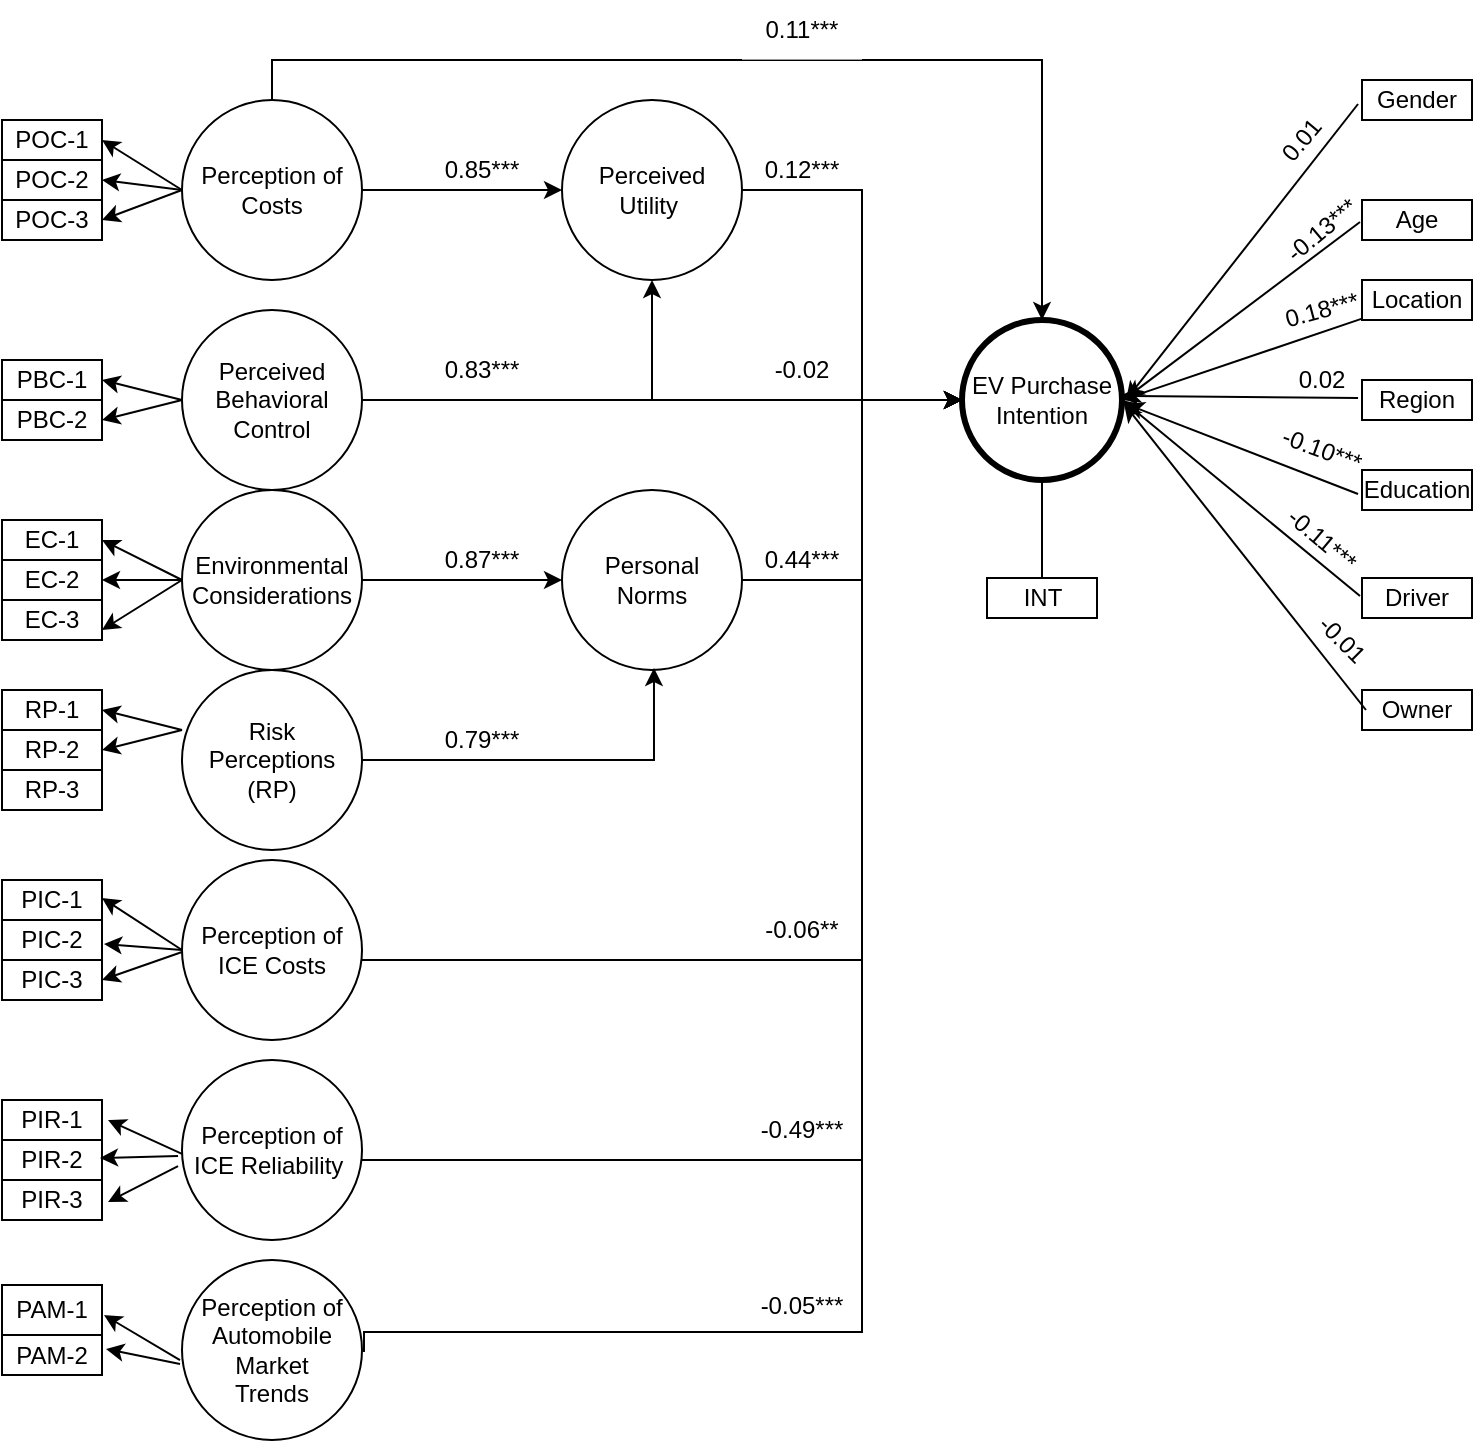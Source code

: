 <mxfile version="21.2.1" type="github" pages="2">
  <diagram name="Page-1" id="kJrWrPGSgi8lEbWL6mTn">
    <mxGraphModel dx="1434" dy="804" grid="1" gridSize="10" guides="1" tooltips="1" connect="0" arrows="1" fold="1" page="1" pageScale="1" pageWidth="1169" pageHeight="827" math="0" shadow="0">
      <root>
        <mxCell id="0" />
        <mxCell id="1" parent="0" />
        <mxCell id="UyxpPyiTh_7J5SObI_an-33" style="edgeStyle=orthogonalEdgeStyle;rounded=0;orthogonalLoop=1;jettySize=auto;html=1;entryX=0;entryY=0.5;entryDx=0;entryDy=0;" parent="1" source="IYlS7my690wejQT6I9Gt-1" target="IYlS7my690wejQT6I9Gt-67" edge="1">
          <mxGeometry relative="1" as="geometry">
            <Array as="points">
              <mxPoint x="570" y="195" />
              <mxPoint x="570" y="300" />
            </Array>
          </mxGeometry>
        </mxCell>
        <mxCell id="IYlS7my690wejQT6I9Gt-1" value="Perceived Utility&amp;nbsp;" style="ellipse;whiteSpace=wrap;html=1;aspect=fixed;" parent="1" vertex="1">
          <mxGeometry x="420" y="150" width="90" height="90" as="geometry" />
        </mxCell>
        <mxCell id="IYlS7my690wejQT6I9Gt-89" style="edgeStyle=orthogonalEdgeStyle;rounded=0;orthogonalLoop=1;jettySize=auto;html=1;entryX=0;entryY=0.5;entryDx=0;entryDy=0;" parent="1" source="IYlS7my690wejQT6I9Gt-4" target="IYlS7my690wejQT6I9Gt-67" edge="1">
          <mxGeometry relative="1" as="geometry">
            <mxPoint x="570" y="290" as="targetPoint" />
            <Array as="points">
              <mxPoint x="570" y="390" />
              <mxPoint x="570" y="300" />
            </Array>
          </mxGeometry>
        </mxCell>
        <mxCell id="IYlS7my690wejQT6I9Gt-4" value="Personal &lt;br&gt;Norms" style="ellipse;whiteSpace=wrap;html=1;aspect=fixed;" parent="1" vertex="1">
          <mxGeometry x="420" y="345" width="90" height="90" as="geometry" />
        </mxCell>
        <mxCell id="UyxpPyiTh_7J5SObI_an-12" value="" style="edgeStyle=orthogonalEdgeStyle;rounded=0;orthogonalLoop=1;jettySize=auto;html=1;" parent="1" source="IYlS7my690wejQT6I9Gt-6" target="IYlS7my690wejQT6I9Gt-1" edge="1">
          <mxGeometry relative="1" as="geometry" />
        </mxCell>
        <mxCell id="fFxdtxSOvmqtfOTRgSrr-30" style="edgeStyle=orthogonalEdgeStyle;rounded=0;orthogonalLoop=1;jettySize=auto;html=1;exitX=0.5;exitY=0;exitDx=0;exitDy=0;" parent="1" source="IYlS7my690wejQT6I9Gt-6" target="IYlS7my690wejQT6I9Gt-67" edge="1">
          <mxGeometry relative="1" as="geometry" />
        </mxCell>
        <mxCell id="IYlS7my690wejQT6I9Gt-6" value="Perception of Costs" style="ellipse;whiteSpace=wrap;html=1;aspect=fixed;" parent="1" vertex="1">
          <mxGeometry x="230" y="150" width="90" height="90" as="geometry" />
        </mxCell>
        <mxCell id="IYlS7my690wejQT6I9Gt-29" value="PBC-1" style="rounded=0;whiteSpace=wrap;html=1;" parent="1" vertex="1">
          <mxGeometry x="140" y="280" width="50" height="20" as="geometry" />
        </mxCell>
        <mxCell id="IYlS7my690wejQT6I9Gt-33" value="PBC-2" style="rounded=0;whiteSpace=wrap;html=1;" parent="1" vertex="1">
          <mxGeometry x="140" y="300" width="50" height="20" as="geometry" />
        </mxCell>
        <mxCell id="IYlS7my690wejQT6I9Gt-67" value="EV Purchase Intention" style="ellipse;whiteSpace=wrap;html=1;aspect=fixed;strokeWidth=3;" parent="1" vertex="1">
          <mxGeometry x="620" y="260" width="80" height="80" as="geometry" />
        </mxCell>
        <mxCell id="UyxpPyiTh_7J5SObI_an-15" style="edgeStyle=orthogonalEdgeStyle;rounded=0;orthogonalLoop=1;jettySize=auto;html=1;" parent="1" source="IYlS7my690wejQT6I9Gt-5" target="IYlS7my690wejQT6I9Gt-1" edge="1">
          <mxGeometry relative="1" as="geometry" />
        </mxCell>
        <mxCell id="fFxdtxSOvmqtfOTRgSrr-28" style="edgeStyle=orthogonalEdgeStyle;rounded=0;orthogonalLoop=1;jettySize=auto;html=1;" parent="1" source="IYlS7my690wejQT6I9Gt-5" target="IYlS7my690wejQT6I9Gt-67" edge="1">
          <mxGeometry relative="1" as="geometry">
            <mxPoint x="330" y="270" as="sourcePoint" />
          </mxGeometry>
        </mxCell>
        <mxCell id="IYlS7my690wejQT6I9Gt-5" value="Perceived Behavioral Control" style="ellipse;whiteSpace=wrap;html=1;aspect=fixed;" parent="1" vertex="1">
          <mxGeometry x="230" y="255" width="90" height="90" as="geometry" />
        </mxCell>
        <mxCell id="UyxpPyiTh_7J5SObI_an-20" value="POC-1" style="rounded=0;whiteSpace=wrap;html=1;" parent="1" vertex="1">
          <mxGeometry x="140" y="160" width="50" height="20" as="geometry" />
        </mxCell>
        <mxCell id="UyxpPyiTh_7J5SObI_an-21" value="POC-2" style="rounded=0;whiteSpace=wrap;html=1;" parent="1" vertex="1">
          <mxGeometry x="140" y="180" width="50" height="20" as="geometry" />
        </mxCell>
        <mxCell id="UyxpPyiTh_7J5SObI_an-22" value="POC-3" style="rounded=0;whiteSpace=wrap;html=1;" parent="1" vertex="1">
          <mxGeometry x="140" y="200" width="50" height="20" as="geometry" />
        </mxCell>
        <mxCell id="UyxpPyiTh_7J5SObI_an-23" value="" style="endArrow=classic;html=1;rounded=0;exitX=0;exitY=0.5;exitDx=0;exitDy=0;entryX=1;entryY=0.5;entryDx=0;entryDy=0;" parent="1" source="IYlS7my690wejQT6I9Gt-6" target="UyxpPyiTh_7J5SObI_an-20" edge="1">
          <mxGeometry width="50" height="50" relative="1" as="geometry">
            <mxPoint x="580" y="285" as="sourcePoint" />
            <mxPoint x="630" y="235" as="targetPoint" />
          </mxGeometry>
        </mxCell>
        <mxCell id="UyxpPyiTh_7J5SObI_an-25" value="" style="endArrow=classic;html=1;rounded=0;entryX=1;entryY=0.5;entryDx=0;entryDy=0;exitX=0;exitY=0.5;exitDx=0;exitDy=0;" parent="1" source="IYlS7my690wejQT6I9Gt-6" target="UyxpPyiTh_7J5SObI_an-22" edge="1">
          <mxGeometry width="50" height="50" relative="1" as="geometry">
            <mxPoint x="210" y="155" as="sourcePoint" />
            <mxPoint x="170" y="125" as="targetPoint" />
          </mxGeometry>
        </mxCell>
        <mxCell id="UyxpPyiTh_7J5SObI_an-30" value="" style="endArrow=classic;html=1;rounded=0;exitX=0;exitY=0.5;exitDx=0;exitDy=0;entryX=1;entryY=0.5;entryDx=0;entryDy=0;" parent="1" source="IYlS7my690wejQT6I9Gt-5" target="IYlS7my690wejQT6I9Gt-33" edge="1">
          <mxGeometry width="50" height="50" relative="1" as="geometry">
            <mxPoint x="200" y="240" as="sourcePoint" />
            <mxPoint x="190" y="250" as="targetPoint" />
          </mxGeometry>
        </mxCell>
        <mxCell id="UyxpPyiTh_7J5SObI_an-62" value="" style="endArrow=classic;html=1;rounded=0;exitX=0;exitY=0.5;exitDx=0;exitDy=0;entryX=1;entryY=0.5;entryDx=0;entryDy=0;" parent="1" source="IYlS7my690wejQT6I9Gt-6" target="UyxpPyiTh_7J5SObI_an-21" edge="1">
          <mxGeometry width="50" height="50" relative="1" as="geometry">
            <mxPoint x="240" y="150" as="sourcePoint" />
            <mxPoint x="200" y="140" as="targetPoint" />
          </mxGeometry>
        </mxCell>
        <mxCell id="UyxpPyiTh_7J5SObI_an-66" value="" style="endArrow=classic;html=1;rounded=0;exitX=0.5;exitY=1;exitDx=0;exitDy=0;entryX=0.5;entryY=1;entryDx=0;entryDy=0;" parent="1" source="IYlS7my690wejQT6I9Gt-67" target="UyxpPyiTh_7J5SObI_an-69" edge="1">
          <mxGeometry width="50" height="50" relative="1" as="geometry">
            <mxPoint x="800" y="80" as="sourcePoint" />
            <mxPoint x="658" y="220" as="targetPoint" />
          </mxGeometry>
        </mxCell>
        <mxCell id="UyxpPyiTh_7J5SObI_an-69" value="INT" style="rounded=0;whiteSpace=wrap;html=1;" parent="1" vertex="1">
          <mxGeometry x="632.5" y="389" width="55" height="20" as="geometry" />
        </mxCell>
        <mxCell id="UyxpPyiTh_7J5SObI_an-71" value="" style="endArrow=classic;html=1;rounded=0;exitX=0;exitY=0.5;exitDx=0;exitDy=0;entryX=1;entryY=0.5;entryDx=0;entryDy=0;" parent="1" source="IYlS7my690wejQT6I9Gt-5" target="IYlS7my690wejQT6I9Gt-29" edge="1">
          <mxGeometry width="50" height="50" relative="1" as="geometry">
            <mxPoint x="240" y="260" as="sourcePoint" />
            <mxPoint x="190" y="230" as="targetPoint" />
          </mxGeometry>
        </mxCell>
        <mxCell id="fFxdtxSOvmqtfOTRgSrr-8" style="edgeStyle=orthogonalEdgeStyle;rounded=0;orthogonalLoop=1;jettySize=auto;html=1;entryX=0;entryY=0.5;entryDx=0;entryDy=0;" parent="1" source="fFxdtxSOvmqtfOTRgSrr-3" target="IYlS7my690wejQT6I9Gt-4" edge="1">
          <mxGeometry relative="1" as="geometry" />
        </mxCell>
        <mxCell id="fFxdtxSOvmqtfOTRgSrr-3" value="Environmental Considerations" style="ellipse;whiteSpace=wrap;html=1;aspect=fixed;" parent="1" vertex="1">
          <mxGeometry x="230" y="345" width="90" height="90" as="geometry" />
        </mxCell>
        <mxCell id="3aYb_1MQCvMzoAkba6OH-4" style="edgeStyle=orthogonalEdgeStyle;rounded=0;orthogonalLoop=1;jettySize=auto;html=1;entryX=0.511;entryY=0.989;entryDx=0;entryDy=0;entryPerimeter=0;" edge="1" parent="1" source="fFxdtxSOvmqtfOTRgSrr-5" target="IYlS7my690wejQT6I9Gt-4">
          <mxGeometry relative="1" as="geometry" />
        </mxCell>
        <mxCell id="fFxdtxSOvmqtfOTRgSrr-5" value="Risk Perceptions (RP)" style="ellipse;whiteSpace=wrap;html=1;aspect=fixed;" parent="1" vertex="1">
          <mxGeometry x="230" y="435" width="90" height="90" as="geometry" />
        </mxCell>
        <mxCell id="fFxdtxSOvmqtfOTRgSrr-9" value="EC-1" style="rounded=0;whiteSpace=wrap;html=1;" parent="1" vertex="1">
          <mxGeometry x="140" y="360" width="50" height="20" as="geometry" />
        </mxCell>
        <mxCell id="fFxdtxSOvmqtfOTRgSrr-10" value="EC-2" style="rounded=0;whiteSpace=wrap;html=1;" parent="1" vertex="1">
          <mxGeometry x="140" y="380" width="50" height="20" as="geometry" />
        </mxCell>
        <mxCell id="fFxdtxSOvmqtfOTRgSrr-11" value="" style="endArrow=classic;html=1;rounded=0;entryX=1;entryY=0.5;entryDx=0;entryDy=0;" parent="1" target="fFxdtxSOvmqtfOTRgSrr-10" edge="1">
          <mxGeometry width="50" height="50" relative="1" as="geometry">
            <mxPoint x="230" y="390" as="sourcePoint" />
            <mxPoint x="190" y="350" as="targetPoint" />
          </mxGeometry>
        </mxCell>
        <mxCell id="fFxdtxSOvmqtfOTRgSrr-12" value="" style="endArrow=classic;html=1;rounded=0;entryX=1;entryY=0.5;entryDx=0;entryDy=0;" parent="1" target="fFxdtxSOvmqtfOTRgSrr-9" edge="1">
          <mxGeometry width="50" height="50" relative="1" as="geometry">
            <mxPoint x="230" y="390" as="sourcePoint" />
            <mxPoint x="190" y="330" as="targetPoint" />
          </mxGeometry>
        </mxCell>
        <mxCell id="fFxdtxSOvmqtfOTRgSrr-17" value="RP-1" style="rounded=0;whiteSpace=wrap;html=1;" parent="1" vertex="1">
          <mxGeometry x="140" y="445" width="50" height="20" as="geometry" />
        </mxCell>
        <mxCell id="fFxdtxSOvmqtfOTRgSrr-18" value="RP-2" style="rounded=0;whiteSpace=wrap;html=1;" parent="1" vertex="1">
          <mxGeometry x="140" y="465" width="50" height="20" as="geometry" />
        </mxCell>
        <mxCell id="fFxdtxSOvmqtfOTRgSrr-19" value="" style="endArrow=classic;html=1;rounded=0;exitX=0;exitY=0.5;exitDx=0;exitDy=0;entryX=1;entryY=0.5;entryDx=0;entryDy=0;" parent="1" target="fFxdtxSOvmqtfOTRgSrr-18" edge="1">
          <mxGeometry width="50" height="50" relative="1" as="geometry">
            <mxPoint x="230" y="465" as="sourcePoint" />
            <mxPoint x="190" y="465" as="targetPoint" />
          </mxGeometry>
        </mxCell>
        <mxCell id="fFxdtxSOvmqtfOTRgSrr-20" value="" style="endArrow=classic;html=1;rounded=0;exitX=0;exitY=0.5;exitDx=0;exitDy=0;entryX=1;entryY=0.5;entryDx=0;entryDy=0;" parent="1" target="fFxdtxSOvmqtfOTRgSrr-17" edge="1">
          <mxGeometry width="50" height="50" relative="1" as="geometry">
            <mxPoint x="230" y="465" as="sourcePoint" />
            <mxPoint x="190" y="445" as="targetPoint" />
          </mxGeometry>
        </mxCell>
        <mxCell id="fFxdtxSOvmqtfOTRgSrr-22" value="EC-3" style="rounded=0;whiteSpace=wrap;html=1;" parent="1" vertex="1">
          <mxGeometry x="140" y="400" width="50" height="20" as="geometry" />
        </mxCell>
        <mxCell id="fFxdtxSOvmqtfOTRgSrr-23" value="" style="endArrow=classic;html=1;rounded=0;exitX=0;exitY=0.5;exitDx=0;exitDy=0;entryX=1;entryY=0.75;entryDx=0;entryDy=0;" parent="1" source="fFxdtxSOvmqtfOTRgSrr-3" target="fFxdtxSOvmqtfOTRgSrr-22" edge="1">
          <mxGeometry width="50" height="50" relative="1" as="geometry">
            <mxPoint x="240" y="360" as="sourcePoint" />
            <mxPoint x="200" y="370" as="targetPoint" />
          </mxGeometry>
        </mxCell>
        <mxCell id="fFxdtxSOvmqtfOTRgSrr-41" style="edgeStyle=orthogonalEdgeStyle;rounded=0;orthogonalLoop=1;jettySize=auto;html=1;entryX=0;entryY=0.5;entryDx=0;entryDy=0;exitX=0.511;exitY=-0.011;exitDx=0;exitDy=0;exitPerimeter=0;" parent="1" source="fFxdtxSOvmqtfOTRgSrr-32" target="IYlS7my690wejQT6I9Gt-67" edge="1">
          <mxGeometry relative="1" as="geometry">
            <Array as="points">
              <mxPoint x="321" y="766" />
              <mxPoint x="570" y="766" />
              <mxPoint x="570" y="300" />
            </Array>
          </mxGeometry>
        </mxCell>
        <mxCell id="fFxdtxSOvmqtfOTRgSrr-32" value="Perception of Automobile Market &lt;br&gt;Trends" style="ellipse;whiteSpace=wrap;html=1;aspect=fixed;direction=south;" parent="1" vertex="1">
          <mxGeometry x="230" y="730" width="90" height="90" as="geometry" />
        </mxCell>
        <mxCell id="fFxdtxSOvmqtfOTRgSrr-37" style="edgeStyle=orthogonalEdgeStyle;rounded=0;orthogonalLoop=1;jettySize=auto;html=1;entryX=0;entryY=0.5;entryDx=0;entryDy=0;" parent="1" source="fFxdtxSOvmqtfOTRgSrr-33" target="IYlS7my690wejQT6I9Gt-67" edge="1">
          <mxGeometry relative="1" as="geometry">
            <mxPoint x="540" y="420" as="targetPoint" />
            <Array as="points">
              <mxPoint x="570" y="680" />
              <mxPoint x="570" y="300" />
            </Array>
          </mxGeometry>
        </mxCell>
        <mxCell id="fFxdtxSOvmqtfOTRgSrr-33" value="Perception of ICE Reliability&amp;nbsp;" style="ellipse;whiteSpace=wrap;html=1;aspect=fixed;" parent="1" vertex="1">
          <mxGeometry x="230" y="630" width="90" height="90" as="geometry" />
        </mxCell>
        <mxCell id="fFxdtxSOvmqtfOTRgSrr-34" value="Perception of ICE Costs" style="ellipse;whiteSpace=wrap;html=1;aspect=fixed;" parent="1" vertex="1">
          <mxGeometry x="230" y="530" width="90" height="90" as="geometry" />
        </mxCell>
        <mxCell id="fFxdtxSOvmqtfOTRgSrr-46" value="PIC-2" style="rounded=0;whiteSpace=wrap;html=1;" parent="1" vertex="1">
          <mxGeometry x="140" y="560" width="50" height="20" as="geometry" />
        </mxCell>
        <mxCell id="fFxdtxSOvmqtfOTRgSrr-47" value="PIC-1" style="rounded=0;whiteSpace=wrap;html=1;" parent="1" vertex="1">
          <mxGeometry x="140" y="540" width="50" height="20" as="geometry" />
        </mxCell>
        <mxCell id="fFxdtxSOvmqtfOTRgSrr-50" value="" style="endArrow=classic;html=1;rounded=0;exitX=0;exitY=0.5;exitDx=0;exitDy=0;entryX=1.02;entryY=0.6;entryDx=0;entryDy=0;entryPerimeter=0;" parent="1" source="fFxdtxSOvmqtfOTRgSrr-34" edge="1" target="fFxdtxSOvmqtfOTRgSrr-46">
          <mxGeometry width="50" height="50" relative="1" as="geometry">
            <mxPoint x="250" y="485" as="sourcePoint" />
            <mxPoint x="290" y="550" as="targetPoint" />
            <Array as="points" />
          </mxGeometry>
        </mxCell>
        <mxCell id="fFxdtxSOvmqtfOTRgSrr-51" value="" style="endArrow=classic;html=1;rounded=0;exitX=0;exitY=0.5;exitDx=0;exitDy=0;entryX=1;entryY=0.45;entryDx=0;entryDy=0;entryPerimeter=0;" parent="1" source="fFxdtxSOvmqtfOTRgSrr-34" edge="1" target="fFxdtxSOvmqtfOTRgSrr-47">
          <mxGeometry width="50" height="50" relative="1" as="geometry">
            <mxPoint x="250" y="485" as="sourcePoint" />
            <mxPoint x="290" y="530" as="targetPoint" />
          </mxGeometry>
        </mxCell>
        <mxCell id="fFxdtxSOvmqtfOTRgSrr-61" value="PIC-3" style="rounded=0;whiteSpace=wrap;html=1;" parent="1" vertex="1">
          <mxGeometry x="140" y="580" width="50" height="20" as="geometry" />
        </mxCell>
        <mxCell id="fFxdtxSOvmqtfOTRgSrr-63" value="" style="endArrow=classic;html=1;rounded=0;entryX=1;entryY=0.5;entryDx=0;entryDy=0;exitX=0;exitY=0.511;exitDx=0;exitDy=0;exitPerimeter=0;" parent="1" target="fFxdtxSOvmqtfOTRgSrr-61" edge="1" source="fFxdtxSOvmqtfOTRgSrr-34">
          <mxGeometry width="50" height="50" relative="1" as="geometry">
            <mxPoint x="230" y="550" as="sourcePoint" />
            <mxPoint x="385" y="650" as="targetPoint" />
          </mxGeometry>
        </mxCell>
        <mxCell id="fFxdtxSOvmqtfOTRgSrr-64" value="PIR-2" style="rounded=0;whiteSpace=wrap;html=1;" parent="1" vertex="1">
          <mxGeometry x="140" y="670" width="50" height="20" as="geometry" />
        </mxCell>
        <mxCell id="fFxdtxSOvmqtfOTRgSrr-65" value="PIR-1" style="rounded=0;whiteSpace=wrap;html=1;" parent="1" vertex="1">
          <mxGeometry x="140" y="650" width="50" height="20" as="geometry" />
        </mxCell>
        <mxCell id="fFxdtxSOvmqtfOTRgSrr-66" value="PIR-3" style="rounded=0;whiteSpace=wrap;html=1;" parent="1" vertex="1">
          <mxGeometry x="140" y="690" width="50" height="20" as="geometry" />
        </mxCell>
        <mxCell id="fFxdtxSOvmqtfOTRgSrr-67" value="" style="endArrow=classic;html=1;rounded=0;entryX=1.06;entryY=0.55;entryDx=0;entryDy=0;entryPerimeter=0;exitX=-0.022;exitY=0.589;exitDx=0;exitDy=0;exitPerimeter=0;" parent="1" source="fFxdtxSOvmqtfOTRgSrr-33" target="fFxdtxSOvmqtfOTRgSrr-66" edge="1">
          <mxGeometry width="50" height="50" relative="1" as="geometry">
            <mxPoint x="230" y="660" as="sourcePoint" />
            <mxPoint x="535" y="650" as="targetPoint" />
          </mxGeometry>
        </mxCell>
        <mxCell id="fFxdtxSOvmqtfOTRgSrr-68" value="" style="endArrow=classic;html=1;rounded=0;exitX=-0.022;exitY=0.533;exitDx=0;exitDy=0;exitPerimeter=0;entryX=0.98;entryY=0.45;entryDx=0;entryDy=0;entryPerimeter=0;" parent="1" source="fFxdtxSOvmqtfOTRgSrr-33" target="fFxdtxSOvmqtfOTRgSrr-64" edge="1">
          <mxGeometry width="50" height="50" relative="1" as="geometry">
            <mxPoint x="520" y="600" as="sourcePoint" />
            <mxPoint x="190" y="640" as="targetPoint" />
          </mxGeometry>
        </mxCell>
        <mxCell id="fFxdtxSOvmqtfOTRgSrr-69" value="" style="endArrow=classic;html=1;rounded=0;exitX=0;exitY=0.522;exitDx=0;exitDy=0;entryX=1.06;entryY=0.5;entryDx=0;entryDy=0;exitPerimeter=0;entryPerimeter=0;" parent="1" source="fFxdtxSOvmqtfOTRgSrr-33" target="fFxdtxSOvmqtfOTRgSrr-65" edge="1">
          <mxGeometry width="50" height="50" relative="1" as="geometry">
            <mxPoint x="420" y="610" as="sourcePoint" />
            <mxPoint x="480" y="655" as="targetPoint" />
          </mxGeometry>
        </mxCell>
        <mxCell id="fFxdtxSOvmqtfOTRgSrr-72" value="PAM-2" style="rounded=0;whiteSpace=wrap;html=1;" parent="1" vertex="1">
          <mxGeometry x="140" y="767.5" width="50" height="20" as="geometry" />
        </mxCell>
        <mxCell id="fFxdtxSOvmqtfOTRgSrr-77" value="" style="endArrow=classic;html=1;rounded=0;exitX=0.556;exitY=1.011;exitDx=0;exitDy=0;entryX=1.02;entryY=0.6;entryDx=0;entryDy=0;entryPerimeter=0;exitPerimeter=0;" parent="1" source="fFxdtxSOvmqtfOTRgSrr-32" target="fFxdtxSOvmqtfOTRgSrr-73" edge="1">
          <mxGeometry width="50" height="50" relative="1" as="geometry">
            <mxPoint x="695" y="585" as="sourcePoint" />
            <mxPoint x="720" y="518" as="targetPoint" />
          </mxGeometry>
        </mxCell>
        <mxCell id="fFxdtxSOvmqtfOTRgSrr-81" value="RP-3" style="rounded=0;whiteSpace=wrap;html=1;" parent="1" vertex="1">
          <mxGeometry x="140" y="485" width="50" height="20" as="geometry" />
        </mxCell>
        <mxCell id="4Z4QWcQPId7kMESxNDQH-1" value="0.12***" style="text;strokeColor=none;align=center;fillColor=none;html=1;verticalAlign=middle;whiteSpace=wrap;rounded=0;" parent="1" vertex="1">
          <mxGeometry x="510" y="170" width="60" height="30" as="geometry" />
        </mxCell>
        <mxCell id="4Z4QWcQPId7kMESxNDQH-2" value="0.11***" style="text;align=center;html=1;verticalAlign=middle;whiteSpace=wrap;rounded=0;shadow=0;fillColor=default;gradientColor=none;opacity=60;" parent="1" vertex="1">
          <mxGeometry x="510" y="100" width="60" height="30" as="geometry" />
        </mxCell>
        <mxCell id="4Z4QWcQPId7kMESxNDQH-6" value="0.85***" style="text;strokeColor=none;align=center;fillColor=none;html=1;verticalAlign=middle;whiteSpace=wrap;rounded=0;" parent="1" vertex="1">
          <mxGeometry x="350" y="170" width="60" height="30" as="geometry" />
        </mxCell>
        <mxCell id="4Z4QWcQPId7kMESxNDQH-7" value="-0.02" style="text;strokeColor=none;align=center;fillColor=none;html=1;verticalAlign=middle;whiteSpace=wrap;rounded=0;" parent="1" vertex="1">
          <mxGeometry x="510" y="270" width="60" height="30" as="geometry" />
        </mxCell>
        <mxCell id="4Z4QWcQPId7kMESxNDQH-8" value="0.83***" style="text;strokeColor=none;align=center;fillColor=none;html=1;verticalAlign=middle;whiteSpace=wrap;rounded=0;" parent="1" vertex="1">
          <mxGeometry x="350" y="270" width="60" height="30" as="geometry" />
        </mxCell>
        <mxCell id="4Z4QWcQPId7kMESxNDQH-10" value="0.87***" style="text;strokeColor=none;align=center;fillColor=none;html=1;verticalAlign=middle;whiteSpace=wrap;rounded=0;" parent="1" vertex="1">
          <mxGeometry x="350" y="365" width="60" height="30" as="geometry" />
        </mxCell>
        <mxCell id="4Z4QWcQPId7kMESxNDQH-11" value="0.79***" style="text;strokeColor=none;align=center;fillColor=none;html=1;verticalAlign=middle;whiteSpace=wrap;rounded=0;" parent="1" vertex="1">
          <mxGeometry x="350" y="455" width="60" height="30" as="geometry" />
        </mxCell>
        <mxCell id="4Z4QWcQPId7kMESxNDQH-12" value="0.44***" style="text;strokeColor=none;align=center;fillColor=none;html=1;verticalAlign=middle;whiteSpace=wrap;rounded=0;" parent="1" vertex="1">
          <mxGeometry x="510" y="365" width="60" height="30" as="geometry" />
        </mxCell>
        <mxCell id="4Z4QWcQPId7kMESxNDQH-14" value="-0.49***" style="text;strokeColor=none;align=center;fillColor=none;html=1;verticalAlign=middle;whiteSpace=wrap;rounded=0;" parent="1" vertex="1">
          <mxGeometry x="510" y="650" width="60" height="30" as="geometry" />
        </mxCell>
        <mxCell id="4Z4QWcQPId7kMESxNDQH-15" value="-0.05***" style="text;strokeColor=none;align=center;fillColor=none;html=1;verticalAlign=middle;whiteSpace=wrap;rounded=0;" parent="1" vertex="1">
          <mxGeometry x="510" y="737.5" width="60" height="30" as="geometry" />
        </mxCell>
        <mxCell id="4Z4QWcQPId7kMESxNDQH-39" style="edgeStyle=none;rounded=0;orthogonalLoop=1;jettySize=auto;html=1;entryX=1.025;entryY=0.5;entryDx=0;entryDy=0;entryPerimeter=0;exitX=-0.036;exitY=0.6;exitDx=0;exitDy=0;exitPerimeter=0;" parent="1" source="4Z4QWcQPId7kMESxNDQH-22" target="IYlS7my690wejQT6I9Gt-67" edge="1">
          <mxGeometry relative="1" as="geometry" />
        </mxCell>
        <mxCell id="4Z4QWcQPId7kMESxNDQH-22" value="Gender" style="rounded=0;whiteSpace=wrap;html=1;" parent="1" vertex="1">
          <mxGeometry x="820" y="140" width="55" height="20" as="geometry" />
        </mxCell>
        <mxCell id="4Z4QWcQPId7kMESxNDQH-40" style="edgeStyle=none;rounded=0;orthogonalLoop=1;jettySize=auto;html=1;exitX=-0.018;exitY=0.55;exitDx=0;exitDy=0;exitPerimeter=0;entryX=1.025;entryY=0.488;entryDx=0;entryDy=0;entryPerimeter=0;" parent="1" source="4Z4QWcQPId7kMESxNDQH-23" edge="1" target="IYlS7my690wejQT6I9Gt-67">
          <mxGeometry relative="1" as="geometry">
            <mxPoint x="740" y="310" as="targetPoint" />
          </mxGeometry>
        </mxCell>
        <mxCell id="4Z4QWcQPId7kMESxNDQH-23" value="Age" style="rounded=0;whiteSpace=wrap;html=1;" parent="1" vertex="1">
          <mxGeometry x="820" y="200" width="55" height="20" as="geometry" />
        </mxCell>
        <mxCell id="4Z4QWcQPId7kMESxNDQH-41" style="edgeStyle=none;rounded=0;orthogonalLoop=1;jettySize=auto;html=1;" parent="1" source="4Z4QWcQPId7kMESxNDQH-24" edge="1">
          <mxGeometry relative="1" as="geometry">
            <mxPoint x="700" y="300" as="targetPoint" />
          </mxGeometry>
        </mxCell>
        <mxCell id="4Z4QWcQPId7kMESxNDQH-24" value="Location" style="rounded=0;whiteSpace=wrap;html=1;" parent="1" vertex="1">
          <mxGeometry x="820" y="240" width="55" height="20" as="geometry" />
        </mxCell>
        <mxCell id="4Z4QWcQPId7kMESxNDQH-25" value="Region" style="rounded=0;whiteSpace=wrap;html=1;" parent="1" vertex="1">
          <mxGeometry x="820" y="290" width="55" height="20" as="geometry" />
        </mxCell>
        <mxCell id="4Z4QWcQPId7kMESxNDQH-26" value="Education" style="rounded=0;whiteSpace=wrap;html=1;" parent="1" vertex="1">
          <mxGeometry x="820" y="335" width="55" height="20" as="geometry" />
        </mxCell>
        <mxCell id="4Z4QWcQPId7kMESxNDQH-27" value="Driver" style="rounded=0;whiteSpace=wrap;html=1;" parent="1" vertex="1">
          <mxGeometry x="820" y="389" width="55" height="20" as="geometry" />
        </mxCell>
        <mxCell id="4Z4QWcQPId7kMESxNDQH-28" value="Owner" style="rounded=0;whiteSpace=wrap;html=1;" parent="1" vertex="1">
          <mxGeometry x="820" y="445" width="55" height="20" as="geometry" />
        </mxCell>
        <mxCell id="4Z4QWcQPId7kMESxNDQH-48" value="0.01" style="text;strokeColor=none;align=center;fillColor=none;html=1;verticalAlign=middle;whiteSpace=wrap;rounded=0;rotation=-50;" parent="1" vertex="1">
          <mxGeometry x="760" y="155" width="60" height="30" as="geometry" />
        </mxCell>
        <mxCell id="4Z4QWcQPId7kMESxNDQH-49" value="-0.13***" style="text;strokeColor=none;align=center;fillColor=none;html=1;verticalAlign=middle;whiteSpace=wrap;rounded=0;rotation=-40;" parent="1" vertex="1">
          <mxGeometry x="770" y="200" width="60" height="30" as="geometry" />
        </mxCell>
        <mxCell id="4Z4QWcQPId7kMESxNDQH-50" value="0.18***" style="text;strokeColor=none;align=center;fillColor=none;html=1;verticalAlign=middle;whiteSpace=wrap;rounded=0;rotation=-15;" parent="1" vertex="1">
          <mxGeometry x="770" y="240" width="60" height="30" as="geometry" />
        </mxCell>
        <mxCell id="4Z4QWcQPId7kMESxNDQH-52" value="-0.10***" style="text;strokeColor=none;align=center;fillColor=none;html=1;verticalAlign=middle;whiteSpace=wrap;rounded=0;rotation=20;" parent="1" vertex="1">
          <mxGeometry x="770" y="310" width="60" height="30" as="geometry" />
        </mxCell>
        <mxCell id="4Z4QWcQPId7kMESxNDQH-53" value="-0.11***" style="text;strokeColor=none;align=center;fillColor=none;html=1;verticalAlign=middle;whiteSpace=wrap;rounded=0;rotation=40;" parent="1" vertex="1">
          <mxGeometry x="770" y="355" width="60" height="30" as="geometry" />
        </mxCell>
        <mxCell id="4Z4QWcQPId7kMESxNDQH-54" value="-0.01" style="text;strokeColor=none;align=center;fillColor=none;html=1;verticalAlign=middle;whiteSpace=wrap;rounded=0;rotation=45;" parent="1" vertex="1">
          <mxGeometry x="780" y="405" width="60" height="30" as="geometry" />
        </mxCell>
        <mxCell id="4Z4QWcQPId7kMESxNDQH-51" value="0.02" style="text;strokeColor=none;align=center;fillColor=none;html=1;verticalAlign=middle;whiteSpace=wrap;rounded=0;rotation=0;" parent="1" vertex="1">
          <mxGeometry x="770" y="275" width="60" height="30" as="geometry" />
        </mxCell>
        <mxCell id="3aYb_1MQCvMzoAkba6OH-2" value="" style="endArrow=classic;html=1;rounded=0;entryX=1.04;entryY=0.35;entryDx=0;entryDy=0;exitX=0.578;exitY=1.011;exitDx=0;exitDy=0;exitPerimeter=0;entryPerimeter=0;" edge="1" parent="1" source="fFxdtxSOvmqtfOTRgSrr-32" target="fFxdtxSOvmqtfOTRgSrr-72">
          <mxGeometry width="50" height="50" relative="1" as="geometry">
            <mxPoint x="670" y="550" as="sourcePoint" />
            <mxPoint x="140" y="755" as="targetPoint" />
          </mxGeometry>
        </mxCell>
        <mxCell id="fFxdtxSOvmqtfOTRgSrr-73" value="PAM-1" style="rounded=0;whiteSpace=wrap;html=1;" parent="1" vertex="1">
          <mxGeometry x="140" y="742.5" width="50" height="25" as="geometry" />
        </mxCell>
        <mxCell id="3aYb_1MQCvMzoAkba6OH-7" value="" style="edgeStyle=orthogonalEdgeStyle;rounded=0;orthogonalLoop=1;jettySize=auto;html=1;" edge="1" parent="1" source="fFxdtxSOvmqtfOTRgSrr-34">
          <mxGeometry relative="1" as="geometry">
            <mxPoint x="620" y="300" as="targetPoint" />
            <Array as="points">
              <mxPoint x="570" y="580" />
            </Array>
            <mxPoint x="320" y="580" as="sourcePoint" />
          </mxGeometry>
        </mxCell>
        <mxCell id="4Z4QWcQPId7kMESxNDQH-13" value="-0.06**" style="text;strokeColor=none;align=center;fillColor=none;html=1;verticalAlign=middle;whiteSpace=wrap;rounded=0;" parent="1" vertex="1">
          <mxGeometry x="510" y="550" width="60" height="30" as="geometry" />
        </mxCell>
        <mxCell id="w3oAXhgkn2lfSxqzr1Ep-2" style="edgeStyle=none;rounded=0;orthogonalLoop=1;jettySize=auto;html=1;exitX=-0.036;exitY=0.45;exitDx=0;exitDy=0;exitPerimeter=0;entryX=0.988;entryY=0.475;entryDx=0;entryDy=0;entryPerimeter=0;" edge="1" parent="1" source="4Z4QWcQPId7kMESxNDQH-25" target="IYlS7my690wejQT6I9Gt-67">
          <mxGeometry relative="1" as="geometry">
            <mxPoint x="710" y="300" as="targetPoint" />
            <mxPoint x="995" y="273.5" as="sourcePoint" />
          </mxGeometry>
        </mxCell>
        <mxCell id="w3oAXhgkn2lfSxqzr1Ep-3" style="edgeStyle=none;rounded=0;orthogonalLoop=1;jettySize=auto;html=1;entryX=1.025;entryY=0.525;entryDx=0;entryDy=0;entryPerimeter=0;exitX=-0.036;exitY=0.6;exitDx=0;exitDy=0;exitPerimeter=0;" edge="1" parent="1" source="4Z4QWcQPId7kMESxNDQH-26" target="IYlS7my690wejQT6I9Gt-67">
          <mxGeometry relative="1" as="geometry">
            <mxPoint x="687.5" y="351" as="targetPoint" />
            <mxPoint x="820" y="370" as="sourcePoint" />
          </mxGeometry>
        </mxCell>
        <mxCell id="w3oAXhgkn2lfSxqzr1Ep-4" style="edgeStyle=none;rounded=0;orthogonalLoop=1;jettySize=auto;html=1;exitX=-0.018;exitY=0.45;exitDx=0;exitDy=0;exitPerimeter=0;" edge="1" parent="1" source="4Z4QWcQPId7kMESxNDQH-27">
          <mxGeometry relative="1" as="geometry">
            <mxPoint x="700" y="300" as="targetPoint" />
            <mxPoint x="978" y="389" as="sourcePoint" />
          </mxGeometry>
        </mxCell>
        <mxCell id="w3oAXhgkn2lfSxqzr1Ep-5" style="edgeStyle=none;rounded=0;orthogonalLoop=1;jettySize=auto;html=1;entryX=1.013;entryY=0.525;entryDx=0;entryDy=0;entryPerimeter=0;exitX=0.036;exitY=0.5;exitDx=0;exitDy=0;exitPerimeter=0;" edge="1" parent="1" source="4Z4QWcQPId7kMESxNDQH-28" target="IYlS7my690wejQT6I9Gt-67">
          <mxGeometry relative="1" as="geometry">
            <mxPoint x="680" y="420" as="targetPoint" />
            <mxPoint x="820" y="460" as="sourcePoint" />
          </mxGeometry>
        </mxCell>
      </root>
    </mxGraphModel>
  </diagram>
  <diagram name="Copy of Page-1" id="bo8ZgTx0vXLM479ePtr9">
    <mxGraphModel dx="1434" dy="804" grid="1" gridSize="10" guides="1" tooltips="1" connect="0" arrows="1" fold="1" page="1" pageScale="1" pageWidth="1169" pageHeight="827" math="0" shadow="0">
      <root>
        <mxCell id="zotXDB7pmFTKY5WvJJm0-0" />
        <mxCell id="zotXDB7pmFTKY5WvJJm0-1" parent="zotXDB7pmFTKY5WvJJm0-0" />
        <mxCell id="zotXDB7pmFTKY5WvJJm0-2" style="edgeStyle=orthogonalEdgeStyle;rounded=0;orthogonalLoop=1;jettySize=auto;html=1;entryX=0;entryY=0.5;entryDx=0;entryDy=0;" edge="1" parent="zotXDB7pmFTKY5WvJJm0-1" source="zotXDB7pmFTKY5WvJJm0-3" target="zotXDB7pmFTKY5WvJJm0-11">
          <mxGeometry relative="1" as="geometry">
            <Array as="points">
              <mxPoint x="570" y="195" />
              <mxPoint x="570" y="310" />
            </Array>
          </mxGeometry>
        </mxCell>
        <mxCell id="zotXDB7pmFTKY5WvJJm0-3" value="Perceived Utility&amp;nbsp;" style="ellipse;whiteSpace=wrap;html=1;aspect=fixed;" vertex="1" parent="zotXDB7pmFTKY5WvJJm0-1">
          <mxGeometry x="420" y="150" width="90" height="90" as="geometry" />
        </mxCell>
        <mxCell id="zotXDB7pmFTKY5WvJJm0-4" style="edgeStyle=orthogonalEdgeStyle;rounded=0;orthogonalLoop=1;jettySize=auto;html=1;entryX=0;entryY=0.5;entryDx=0;entryDy=0;" edge="1" parent="zotXDB7pmFTKY5WvJJm0-1" source="zotXDB7pmFTKY5WvJJm0-5" target="zotXDB7pmFTKY5WvJJm0-11">
          <mxGeometry relative="1" as="geometry">
            <mxPoint x="570" y="290" as="targetPoint" />
            <Array as="points">
              <mxPoint x="570" y="390" />
              <mxPoint x="570" y="310" />
            </Array>
          </mxGeometry>
        </mxCell>
        <mxCell id="zotXDB7pmFTKY5WvJJm0-5" value="Personal &lt;br&gt;Norms" style="ellipse;whiteSpace=wrap;html=1;aspect=fixed;" vertex="1" parent="zotXDB7pmFTKY5WvJJm0-1">
          <mxGeometry x="420" y="345" width="90" height="90" as="geometry" />
        </mxCell>
        <mxCell id="zotXDB7pmFTKY5WvJJm0-6" value="" style="edgeStyle=orthogonalEdgeStyle;rounded=0;orthogonalLoop=1;jettySize=auto;html=1;" edge="1" parent="zotXDB7pmFTKY5WvJJm0-1" source="zotXDB7pmFTKY5WvJJm0-8" target="zotXDB7pmFTKY5WvJJm0-3">
          <mxGeometry relative="1" as="geometry" />
        </mxCell>
        <mxCell id="zotXDB7pmFTKY5WvJJm0-7" style="edgeStyle=orthogonalEdgeStyle;rounded=0;orthogonalLoop=1;jettySize=auto;html=1;exitX=0.5;exitY=0;exitDx=0;exitDy=0;" edge="1" parent="zotXDB7pmFTKY5WvJJm0-1" source="zotXDB7pmFTKY5WvJJm0-8" target="zotXDB7pmFTKY5WvJJm0-11">
          <mxGeometry relative="1" as="geometry" />
        </mxCell>
        <mxCell id="zotXDB7pmFTKY5WvJJm0-8" value="Perception of Costs" style="ellipse;whiteSpace=wrap;html=1;aspect=fixed;" vertex="1" parent="zotXDB7pmFTKY5WvJJm0-1">
          <mxGeometry x="230" y="150" width="90" height="90" as="geometry" />
        </mxCell>
        <mxCell id="zotXDB7pmFTKY5WvJJm0-9" value="PBC-1" style="rounded=0;whiteSpace=wrap;html=1;" vertex="1" parent="zotXDB7pmFTKY5WvJJm0-1">
          <mxGeometry x="140" y="280" width="50" height="20" as="geometry" />
        </mxCell>
        <mxCell id="zotXDB7pmFTKY5WvJJm0-10" value="PBC-2" style="rounded=0;whiteSpace=wrap;html=1;" vertex="1" parent="zotXDB7pmFTKY5WvJJm0-1">
          <mxGeometry x="140" y="300" width="50" height="20" as="geometry" />
        </mxCell>
        <mxCell id="zotXDB7pmFTKY5WvJJm0-11" value="EV Purchase Intention" style="ellipse;whiteSpace=wrap;html=1;aspect=fixed;strokeWidth=3;" vertex="1" parent="zotXDB7pmFTKY5WvJJm0-1">
          <mxGeometry x="620" y="260" width="80" height="80" as="geometry" />
        </mxCell>
        <mxCell id="zotXDB7pmFTKY5WvJJm0-12" style="edgeStyle=orthogonalEdgeStyle;rounded=0;orthogonalLoop=1;jettySize=auto;html=1;" edge="1" parent="zotXDB7pmFTKY5WvJJm0-1" source="zotXDB7pmFTKY5WvJJm0-14" target="zotXDB7pmFTKY5WvJJm0-3">
          <mxGeometry relative="1" as="geometry" />
        </mxCell>
        <mxCell id="zotXDB7pmFTKY5WvJJm0-13" style="edgeStyle=orthogonalEdgeStyle;rounded=0;orthogonalLoop=1;jettySize=auto;html=1;" edge="1" parent="zotXDB7pmFTKY5WvJJm0-1" source="zotXDB7pmFTKY5WvJJm0-14" target="zotXDB7pmFTKY5WvJJm0-11">
          <mxGeometry relative="1" as="geometry">
            <mxPoint x="330" y="270" as="sourcePoint" />
          </mxGeometry>
        </mxCell>
        <mxCell id="zotXDB7pmFTKY5WvJJm0-14" value="Perceived Behavioral Control" style="ellipse;whiteSpace=wrap;html=1;aspect=fixed;" vertex="1" parent="zotXDB7pmFTKY5WvJJm0-1">
          <mxGeometry x="230" y="255" width="90" height="90" as="geometry" />
        </mxCell>
        <mxCell id="zotXDB7pmFTKY5WvJJm0-15" value="POC-1" style="rounded=0;whiteSpace=wrap;html=1;" vertex="1" parent="zotXDB7pmFTKY5WvJJm0-1">
          <mxGeometry x="140" y="160" width="50" height="20" as="geometry" />
        </mxCell>
        <mxCell id="zotXDB7pmFTKY5WvJJm0-16" value="POC-2" style="rounded=0;whiteSpace=wrap;html=1;" vertex="1" parent="zotXDB7pmFTKY5WvJJm0-1">
          <mxGeometry x="140" y="180" width="50" height="20" as="geometry" />
        </mxCell>
        <mxCell id="zotXDB7pmFTKY5WvJJm0-17" value="POC-3" style="rounded=0;whiteSpace=wrap;html=1;" vertex="1" parent="zotXDB7pmFTKY5WvJJm0-1">
          <mxGeometry x="140" y="200" width="50" height="20" as="geometry" />
        </mxCell>
        <mxCell id="zotXDB7pmFTKY5WvJJm0-18" value="" style="endArrow=classic;html=1;rounded=0;exitX=0;exitY=0.5;exitDx=0;exitDy=0;entryX=1;entryY=0.5;entryDx=0;entryDy=0;" edge="1" parent="zotXDB7pmFTKY5WvJJm0-1" source="zotXDB7pmFTKY5WvJJm0-8" target="zotXDB7pmFTKY5WvJJm0-15">
          <mxGeometry width="50" height="50" relative="1" as="geometry">
            <mxPoint x="580" y="285" as="sourcePoint" />
            <mxPoint x="630" y="235" as="targetPoint" />
          </mxGeometry>
        </mxCell>
        <mxCell id="zotXDB7pmFTKY5WvJJm0-19" value="" style="endArrow=classic;html=1;rounded=0;entryX=1;entryY=0.5;entryDx=0;entryDy=0;exitX=0;exitY=0.5;exitDx=0;exitDy=0;" edge="1" parent="zotXDB7pmFTKY5WvJJm0-1" source="zotXDB7pmFTKY5WvJJm0-8" target="zotXDB7pmFTKY5WvJJm0-17">
          <mxGeometry width="50" height="50" relative="1" as="geometry">
            <mxPoint x="210" y="155" as="sourcePoint" />
            <mxPoint x="170" y="125" as="targetPoint" />
          </mxGeometry>
        </mxCell>
        <mxCell id="zotXDB7pmFTKY5WvJJm0-20" value="" style="endArrow=classic;html=1;rounded=0;exitX=0;exitY=0.5;exitDx=0;exitDy=0;entryX=1;entryY=0.5;entryDx=0;entryDy=0;" edge="1" parent="zotXDB7pmFTKY5WvJJm0-1" source="zotXDB7pmFTKY5WvJJm0-14" target="zotXDB7pmFTKY5WvJJm0-10">
          <mxGeometry width="50" height="50" relative="1" as="geometry">
            <mxPoint x="200" y="240" as="sourcePoint" />
            <mxPoint x="190" y="250" as="targetPoint" />
          </mxGeometry>
        </mxCell>
        <mxCell id="zotXDB7pmFTKY5WvJJm0-21" value="" style="endArrow=classic;html=1;rounded=0;exitX=0;exitY=0.5;exitDx=0;exitDy=0;entryX=1;entryY=0.5;entryDx=0;entryDy=0;" edge="1" parent="zotXDB7pmFTKY5WvJJm0-1" source="zotXDB7pmFTKY5WvJJm0-8" target="zotXDB7pmFTKY5WvJJm0-16">
          <mxGeometry width="50" height="50" relative="1" as="geometry">
            <mxPoint x="240" y="150" as="sourcePoint" />
            <mxPoint x="200" y="140" as="targetPoint" />
          </mxGeometry>
        </mxCell>
        <mxCell id="zotXDB7pmFTKY5WvJJm0-22" value="" style="endArrow=classic;html=1;rounded=0;exitX=0.5;exitY=1;exitDx=0;exitDy=0;entryX=0.5;entryY=1;entryDx=0;entryDy=0;" edge="1" parent="zotXDB7pmFTKY5WvJJm0-1" source="zotXDB7pmFTKY5WvJJm0-11" target="zotXDB7pmFTKY5WvJJm0-23">
          <mxGeometry width="50" height="50" relative="1" as="geometry">
            <mxPoint x="800" y="80" as="sourcePoint" />
            <mxPoint x="658" y="220" as="targetPoint" />
          </mxGeometry>
        </mxCell>
        <mxCell id="zotXDB7pmFTKY5WvJJm0-23" value="INT" style="rounded=0;whiteSpace=wrap;html=1;" vertex="1" parent="zotXDB7pmFTKY5WvJJm0-1">
          <mxGeometry x="680" y="384" width="55" height="20" as="geometry" />
        </mxCell>
        <mxCell id="zotXDB7pmFTKY5WvJJm0-24" value="" style="endArrow=classic;html=1;rounded=0;exitX=0;exitY=0.5;exitDx=0;exitDy=0;entryX=1;entryY=0.5;entryDx=0;entryDy=0;" edge="1" parent="zotXDB7pmFTKY5WvJJm0-1" source="zotXDB7pmFTKY5WvJJm0-14" target="zotXDB7pmFTKY5WvJJm0-9">
          <mxGeometry width="50" height="50" relative="1" as="geometry">
            <mxPoint x="240" y="260" as="sourcePoint" />
            <mxPoint x="190" y="230" as="targetPoint" />
          </mxGeometry>
        </mxCell>
        <mxCell id="zotXDB7pmFTKY5WvJJm0-25" style="edgeStyle=orthogonalEdgeStyle;rounded=0;orthogonalLoop=1;jettySize=auto;html=1;entryX=0;entryY=0.5;entryDx=0;entryDy=0;" edge="1" parent="zotXDB7pmFTKY5WvJJm0-1" source="zotXDB7pmFTKY5WvJJm0-26" target="zotXDB7pmFTKY5WvJJm0-5">
          <mxGeometry relative="1" as="geometry" />
        </mxCell>
        <mxCell id="zotXDB7pmFTKY5WvJJm0-26" value="Environmental Considerations" style="ellipse;whiteSpace=wrap;html=1;aspect=fixed;" vertex="1" parent="zotXDB7pmFTKY5WvJJm0-1">
          <mxGeometry x="230" y="345" width="90" height="90" as="geometry" />
        </mxCell>
        <mxCell id="zotXDB7pmFTKY5WvJJm0-27" style="edgeStyle=orthogonalEdgeStyle;rounded=0;orthogonalLoop=1;jettySize=auto;html=1;entryX=0.511;entryY=0.989;entryDx=0;entryDy=0;entryPerimeter=0;" edge="1" parent="zotXDB7pmFTKY5WvJJm0-1" source="zotXDB7pmFTKY5WvJJm0-28" target="zotXDB7pmFTKY5WvJJm0-5">
          <mxGeometry relative="1" as="geometry" />
        </mxCell>
        <mxCell id="zotXDB7pmFTKY5WvJJm0-28" value="Risk Perceptions (RP)" style="ellipse;whiteSpace=wrap;html=1;aspect=fixed;" vertex="1" parent="zotXDB7pmFTKY5WvJJm0-1">
          <mxGeometry x="230" y="435" width="90" height="90" as="geometry" />
        </mxCell>
        <mxCell id="zotXDB7pmFTKY5WvJJm0-29" value="EC-1" style="rounded=0;whiteSpace=wrap;html=1;" vertex="1" parent="zotXDB7pmFTKY5WvJJm0-1">
          <mxGeometry x="140" y="360" width="50" height="20" as="geometry" />
        </mxCell>
        <mxCell id="zotXDB7pmFTKY5WvJJm0-30" value="EC-2" style="rounded=0;whiteSpace=wrap;html=1;" vertex="1" parent="zotXDB7pmFTKY5WvJJm0-1">
          <mxGeometry x="140" y="380" width="50" height="20" as="geometry" />
        </mxCell>
        <mxCell id="zotXDB7pmFTKY5WvJJm0-31" value="" style="endArrow=classic;html=1;rounded=0;entryX=1;entryY=0.5;entryDx=0;entryDy=0;" edge="1" parent="zotXDB7pmFTKY5WvJJm0-1" target="zotXDB7pmFTKY5WvJJm0-30">
          <mxGeometry width="50" height="50" relative="1" as="geometry">
            <mxPoint x="230" y="390" as="sourcePoint" />
            <mxPoint x="190" y="350" as="targetPoint" />
          </mxGeometry>
        </mxCell>
        <mxCell id="zotXDB7pmFTKY5WvJJm0-32" value="" style="endArrow=classic;html=1;rounded=0;entryX=1;entryY=0.5;entryDx=0;entryDy=0;" edge="1" parent="zotXDB7pmFTKY5WvJJm0-1" target="zotXDB7pmFTKY5WvJJm0-29">
          <mxGeometry width="50" height="50" relative="1" as="geometry">
            <mxPoint x="230" y="390" as="sourcePoint" />
            <mxPoint x="190" y="330" as="targetPoint" />
          </mxGeometry>
        </mxCell>
        <mxCell id="zotXDB7pmFTKY5WvJJm0-33" value="RP-1" style="rounded=0;whiteSpace=wrap;html=1;" vertex="1" parent="zotXDB7pmFTKY5WvJJm0-1">
          <mxGeometry x="140" y="445" width="50" height="20" as="geometry" />
        </mxCell>
        <mxCell id="zotXDB7pmFTKY5WvJJm0-34" value="RP-2" style="rounded=0;whiteSpace=wrap;html=1;" vertex="1" parent="zotXDB7pmFTKY5WvJJm0-1">
          <mxGeometry x="140" y="465" width="50" height="20" as="geometry" />
        </mxCell>
        <mxCell id="zotXDB7pmFTKY5WvJJm0-35" value="" style="endArrow=classic;html=1;rounded=0;exitX=0;exitY=0.5;exitDx=0;exitDy=0;entryX=1;entryY=0.5;entryDx=0;entryDy=0;" edge="1" parent="zotXDB7pmFTKY5WvJJm0-1" target="zotXDB7pmFTKY5WvJJm0-34">
          <mxGeometry width="50" height="50" relative="1" as="geometry">
            <mxPoint x="230" y="465" as="sourcePoint" />
            <mxPoint x="190" y="465" as="targetPoint" />
          </mxGeometry>
        </mxCell>
        <mxCell id="zotXDB7pmFTKY5WvJJm0-36" value="" style="endArrow=classic;html=1;rounded=0;exitX=0;exitY=0.5;exitDx=0;exitDy=0;entryX=1;entryY=0.5;entryDx=0;entryDy=0;" edge="1" parent="zotXDB7pmFTKY5WvJJm0-1" target="zotXDB7pmFTKY5WvJJm0-33">
          <mxGeometry width="50" height="50" relative="1" as="geometry">
            <mxPoint x="230" y="465" as="sourcePoint" />
            <mxPoint x="190" y="445" as="targetPoint" />
          </mxGeometry>
        </mxCell>
        <mxCell id="zotXDB7pmFTKY5WvJJm0-37" value="EC-3" style="rounded=0;whiteSpace=wrap;html=1;" vertex="1" parent="zotXDB7pmFTKY5WvJJm0-1">
          <mxGeometry x="140" y="400" width="50" height="20" as="geometry" />
        </mxCell>
        <mxCell id="zotXDB7pmFTKY5WvJJm0-38" value="" style="endArrow=classic;html=1;rounded=0;exitX=0;exitY=0.5;exitDx=0;exitDy=0;entryX=1;entryY=0.75;entryDx=0;entryDy=0;" edge="1" parent="zotXDB7pmFTKY5WvJJm0-1" source="zotXDB7pmFTKY5WvJJm0-26" target="zotXDB7pmFTKY5WvJJm0-37">
          <mxGeometry width="50" height="50" relative="1" as="geometry">
            <mxPoint x="240" y="360" as="sourcePoint" />
            <mxPoint x="200" y="370" as="targetPoint" />
          </mxGeometry>
        </mxCell>
        <mxCell id="zotXDB7pmFTKY5WvJJm0-39" style="edgeStyle=orthogonalEdgeStyle;rounded=0;orthogonalLoop=1;jettySize=auto;html=1;entryX=0;entryY=0.5;entryDx=0;entryDy=0;exitX=0.511;exitY=-0.011;exitDx=0;exitDy=0;exitPerimeter=0;" edge="1" parent="zotXDB7pmFTKY5WvJJm0-1" source="zotXDB7pmFTKY5WvJJm0-40" target="zotXDB7pmFTKY5WvJJm0-11">
          <mxGeometry relative="1" as="geometry">
            <Array as="points">
              <mxPoint x="321" y="766" />
              <mxPoint x="570" y="766" />
              <mxPoint x="570" y="300" />
            </Array>
          </mxGeometry>
        </mxCell>
        <mxCell id="zotXDB7pmFTKY5WvJJm0-40" value="Perception of Automobile Market &lt;br&gt;Trends" style="ellipse;whiteSpace=wrap;html=1;aspect=fixed;direction=south;" vertex="1" parent="zotXDB7pmFTKY5WvJJm0-1">
          <mxGeometry x="230" y="730" width="90" height="90" as="geometry" />
        </mxCell>
        <mxCell id="zotXDB7pmFTKY5WvJJm0-41" style="edgeStyle=orthogonalEdgeStyle;rounded=0;orthogonalLoop=1;jettySize=auto;html=1;entryX=0;entryY=0.5;entryDx=0;entryDy=0;" edge="1" parent="zotXDB7pmFTKY5WvJJm0-1" source="zotXDB7pmFTKY5WvJJm0-42" target="zotXDB7pmFTKY5WvJJm0-11">
          <mxGeometry relative="1" as="geometry">
            <mxPoint x="540" y="420" as="targetPoint" />
            <Array as="points">
              <mxPoint x="570" y="680" />
              <mxPoint x="570" y="300" />
            </Array>
          </mxGeometry>
        </mxCell>
        <mxCell id="zotXDB7pmFTKY5WvJJm0-42" value="Perception of ICE Reliability&amp;nbsp;" style="ellipse;whiteSpace=wrap;html=1;aspect=fixed;" vertex="1" parent="zotXDB7pmFTKY5WvJJm0-1">
          <mxGeometry x="230" y="630" width="90" height="90" as="geometry" />
        </mxCell>
        <mxCell id="zotXDB7pmFTKY5WvJJm0-43" value="Perception of ICE Costs" style="ellipse;whiteSpace=wrap;html=1;aspect=fixed;" vertex="1" parent="zotXDB7pmFTKY5WvJJm0-1">
          <mxGeometry x="230" y="530" width="90" height="90" as="geometry" />
        </mxCell>
        <mxCell id="zotXDB7pmFTKY5WvJJm0-44" value="PIC-2" style="rounded=0;whiteSpace=wrap;html=1;" vertex="1" parent="zotXDB7pmFTKY5WvJJm0-1">
          <mxGeometry x="140" y="560" width="50" height="20" as="geometry" />
        </mxCell>
        <mxCell id="zotXDB7pmFTKY5WvJJm0-45" value="PIC-1" style="rounded=0;whiteSpace=wrap;html=1;" vertex="1" parent="zotXDB7pmFTKY5WvJJm0-1">
          <mxGeometry x="140" y="540" width="50" height="20" as="geometry" />
        </mxCell>
        <mxCell id="zotXDB7pmFTKY5WvJJm0-46" value="" style="endArrow=classic;html=1;rounded=0;exitX=0;exitY=0.5;exitDx=0;exitDy=0;entryX=1.02;entryY=0.6;entryDx=0;entryDy=0;entryPerimeter=0;" edge="1" parent="zotXDB7pmFTKY5WvJJm0-1" source="zotXDB7pmFTKY5WvJJm0-43" target="zotXDB7pmFTKY5WvJJm0-44">
          <mxGeometry width="50" height="50" relative="1" as="geometry">
            <mxPoint x="250" y="485" as="sourcePoint" />
            <mxPoint x="290" y="550" as="targetPoint" />
            <Array as="points" />
          </mxGeometry>
        </mxCell>
        <mxCell id="zotXDB7pmFTKY5WvJJm0-47" value="" style="endArrow=classic;html=1;rounded=0;exitX=0;exitY=0.5;exitDx=0;exitDy=0;entryX=1;entryY=0.45;entryDx=0;entryDy=0;entryPerimeter=0;" edge="1" parent="zotXDB7pmFTKY5WvJJm0-1" source="zotXDB7pmFTKY5WvJJm0-43" target="zotXDB7pmFTKY5WvJJm0-45">
          <mxGeometry width="50" height="50" relative="1" as="geometry">
            <mxPoint x="250" y="485" as="sourcePoint" />
            <mxPoint x="290" y="530" as="targetPoint" />
          </mxGeometry>
        </mxCell>
        <mxCell id="zotXDB7pmFTKY5WvJJm0-48" value="PIC-3" style="rounded=0;whiteSpace=wrap;html=1;" vertex="1" parent="zotXDB7pmFTKY5WvJJm0-1">
          <mxGeometry x="140" y="580" width="50" height="20" as="geometry" />
        </mxCell>
        <mxCell id="zotXDB7pmFTKY5WvJJm0-49" value="" style="endArrow=classic;html=1;rounded=0;entryX=1;entryY=0.5;entryDx=0;entryDy=0;exitX=0;exitY=0.511;exitDx=0;exitDy=0;exitPerimeter=0;" edge="1" parent="zotXDB7pmFTKY5WvJJm0-1" source="zotXDB7pmFTKY5WvJJm0-43" target="zotXDB7pmFTKY5WvJJm0-48">
          <mxGeometry width="50" height="50" relative="1" as="geometry">
            <mxPoint x="230" y="550" as="sourcePoint" />
            <mxPoint x="385" y="650" as="targetPoint" />
          </mxGeometry>
        </mxCell>
        <mxCell id="zotXDB7pmFTKY5WvJJm0-50" value="PIR-2" style="rounded=0;whiteSpace=wrap;html=1;" vertex="1" parent="zotXDB7pmFTKY5WvJJm0-1">
          <mxGeometry x="140" y="670" width="50" height="20" as="geometry" />
        </mxCell>
        <mxCell id="zotXDB7pmFTKY5WvJJm0-51" value="PIR-1" style="rounded=0;whiteSpace=wrap;html=1;" vertex="1" parent="zotXDB7pmFTKY5WvJJm0-1">
          <mxGeometry x="140" y="650" width="50" height="20" as="geometry" />
        </mxCell>
        <mxCell id="zotXDB7pmFTKY5WvJJm0-52" value="PIR-3" style="rounded=0;whiteSpace=wrap;html=1;" vertex="1" parent="zotXDB7pmFTKY5WvJJm0-1">
          <mxGeometry x="140" y="690" width="50" height="20" as="geometry" />
        </mxCell>
        <mxCell id="zotXDB7pmFTKY5WvJJm0-53" value="" style="endArrow=classic;html=1;rounded=0;entryX=1.06;entryY=0.55;entryDx=0;entryDy=0;entryPerimeter=0;exitX=-0.022;exitY=0.589;exitDx=0;exitDy=0;exitPerimeter=0;" edge="1" parent="zotXDB7pmFTKY5WvJJm0-1" source="zotXDB7pmFTKY5WvJJm0-42" target="zotXDB7pmFTKY5WvJJm0-52">
          <mxGeometry width="50" height="50" relative="1" as="geometry">
            <mxPoint x="230" y="660" as="sourcePoint" />
            <mxPoint x="535" y="650" as="targetPoint" />
          </mxGeometry>
        </mxCell>
        <mxCell id="zotXDB7pmFTKY5WvJJm0-54" value="" style="endArrow=classic;html=1;rounded=0;exitX=-0.022;exitY=0.533;exitDx=0;exitDy=0;exitPerimeter=0;entryX=0.98;entryY=0.45;entryDx=0;entryDy=0;entryPerimeter=0;" edge="1" parent="zotXDB7pmFTKY5WvJJm0-1" source="zotXDB7pmFTKY5WvJJm0-42" target="zotXDB7pmFTKY5WvJJm0-50">
          <mxGeometry width="50" height="50" relative="1" as="geometry">
            <mxPoint x="520" y="600" as="sourcePoint" />
            <mxPoint x="190" y="640" as="targetPoint" />
          </mxGeometry>
        </mxCell>
        <mxCell id="zotXDB7pmFTKY5WvJJm0-55" value="" style="endArrow=classic;html=1;rounded=0;exitX=0;exitY=0.522;exitDx=0;exitDy=0;entryX=1.06;entryY=0.5;entryDx=0;entryDy=0;exitPerimeter=0;entryPerimeter=0;" edge="1" parent="zotXDB7pmFTKY5WvJJm0-1" source="zotXDB7pmFTKY5WvJJm0-42" target="zotXDB7pmFTKY5WvJJm0-51">
          <mxGeometry width="50" height="50" relative="1" as="geometry">
            <mxPoint x="420" y="610" as="sourcePoint" />
            <mxPoint x="480" y="655" as="targetPoint" />
          </mxGeometry>
        </mxCell>
        <mxCell id="zotXDB7pmFTKY5WvJJm0-56" value="PAM-2" style="rounded=0;whiteSpace=wrap;html=1;" vertex="1" parent="zotXDB7pmFTKY5WvJJm0-1">
          <mxGeometry x="140" y="767.5" width="50" height="20" as="geometry" />
        </mxCell>
        <mxCell id="zotXDB7pmFTKY5WvJJm0-57" value="" style="endArrow=classic;html=1;rounded=0;exitX=0.556;exitY=1.011;exitDx=0;exitDy=0;entryX=1.02;entryY=0.6;entryDx=0;entryDy=0;entryPerimeter=0;exitPerimeter=0;" edge="1" parent="zotXDB7pmFTKY5WvJJm0-1" source="zotXDB7pmFTKY5WvJJm0-40" target="zotXDB7pmFTKY5WvJJm0-91">
          <mxGeometry width="50" height="50" relative="1" as="geometry">
            <mxPoint x="695" y="585" as="sourcePoint" />
            <mxPoint x="720" y="518" as="targetPoint" />
          </mxGeometry>
        </mxCell>
        <mxCell id="zotXDB7pmFTKY5WvJJm0-58" value="RP-3" style="rounded=0;whiteSpace=wrap;html=1;" vertex="1" parent="zotXDB7pmFTKY5WvJJm0-1">
          <mxGeometry x="140" y="485" width="50" height="20" as="geometry" />
        </mxCell>
        <mxCell id="zotXDB7pmFTKY5WvJJm0-59" value="0.12***" style="text;strokeColor=none;align=center;fillColor=none;html=1;verticalAlign=middle;whiteSpace=wrap;rounded=0;" vertex="1" parent="zotXDB7pmFTKY5WvJJm0-1">
          <mxGeometry x="510" y="170" width="60" height="30" as="geometry" />
        </mxCell>
        <mxCell id="zotXDB7pmFTKY5WvJJm0-60" value="0.11***" style="text;align=center;html=1;verticalAlign=middle;whiteSpace=wrap;rounded=0;shadow=0;fillColor=default;gradientColor=none;opacity=60;" vertex="1" parent="zotXDB7pmFTKY5WvJJm0-1">
          <mxGeometry x="510" y="100" width="60" height="30" as="geometry" />
        </mxCell>
        <mxCell id="zotXDB7pmFTKY5WvJJm0-61" value="0.85***" style="text;strokeColor=none;align=center;fillColor=none;html=1;verticalAlign=middle;whiteSpace=wrap;rounded=0;" vertex="1" parent="zotXDB7pmFTKY5WvJJm0-1">
          <mxGeometry x="350" y="170" width="60" height="30" as="geometry" />
        </mxCell>
        <mxCell id="zotXDB7pmFTKY5WvJJm0-62" value="-0.02" style="text;strokeColor=none;align=center;fillColor=none;html=1;verticalAlign=middle;whiteSpace=wrap;rounded=0;" vertex="1" parent="zotXDB7pmFTKY5WvJJm0-1">
          <mxGeometry x="490" y="270" width="60" height="30" as="geometry" />
        </mxCell>
        <mxCell id="zotXDB7pmFTKY5WvJJm0-63" value="0.83***" style="text;strokeColor=none;align=center;fillColor=none;html=1;verticalAlign=middle;whiteSpace=wrap;rounded=0;" vertex="1" parent="zotXDB7pmFTKY5WvJJm0-1">
          <mxGeometry x="350" y="270" width="60" height="30" as="geometry" />
        </mxCell>
        <mxCell id="zotXDB7pmFTKY5WvJJm0-64" value="0.87***" style="text;strokeColor=none;align=center;fillColor=none;html=1;verticalAlign=middle;whiteSpace=wrap;rounded=0;" vertex="1" parent="zotXDB7pmFTKY5WvJJm0-1">
          <mxGeometry x="350" y="365" width="60" height="30" as="geometry" />
        </mxCell>
        <mxCell id="zotXDB7pmFTKY5WvJJm0-65" value="0.79***" style="text;strokeColor=none;align=center;fillColor=none;html=1;verticalAlign=middle;whiteSpace=wrap;rounded=0;" vertex="1" parent="zotXDB7pmFTKY5WvJJm0-1">
          <mxGeometry x="350" y="455" width="60" height="30" as="geometry" />
        </mxCell>
        <mxCell id="zotXDB7pmFTKY5WvJJm0-66" value="0.44***" style="text;strokeColor=none;align=center;fillColor=none;html=1;verticalAlign=middle;whiteSpace=wrap;rounded=0;" vertex="1" parent="zotXDB7pmFTKY5WvJJm0-1">
          <mxGeometry x="510" y="365" width="60" height="30" as="geometry" />
        </mxCell>
        <mxCell id="zotXDB7pmFTKY5WvJJm0-67" value="-0.49***" style="text;strokeColor=none;align=center;fillColor=none;html=1;verticalAlign=middle;whiteSpace=wrap;rounded=0;" vertex="1" parent="zotXDB7pmFTKY5WvJJm0-1">
          <mxGeometry x="500" y="650" width="60" height="30" as="geometry" />
        </mxCell>
        <mxCell id="zotXDB7pmFTKY5WvJJm0-68" value="-0.05***" style="text;strokeColor=none;align=center;fillColor=none;html=1;verticalAlign=middle;whiteSpace=wrap;rounded=0;" vertex="1" parent="zotXDB7pmFTKY5WvJJm0-1">
          <mxGeometry x="500" y="735" width="60" height="30" as="geometry" />
        </mxCell>
        <mxCell id="zotXDB7pmFTKY5WvJJm0-69" style="edgeStyle=none;rounded=0;orthogonalLoop=1;jettySize=auto;html=1;entryX=1.025;entryY=0.488;entryDx=0;entryDy=0;entryPerimeter=0;exitX=-0.036;exitY=0.6;exitDx=0;exitDy=0;exitPerimeter=0;" edge="1" parent="zotXDB7pmFTKY5WvJJm0-1" source="zotXDB7pmFTKY5WvJJm0-70" target="zotXDB7pmFTKY5WvJJm0-11">
          <mxGeometry relative="1" as="geometry" />
        </mxCell>
        <mxCell id="zotXDB7pmFTKY5WvJJm0-70" value="Gender" style="rounded=0;whiteSpace=wrap;html=1;" vertex="1" parent="zotXDB7pmFTKY5WvJJm0-1">
          <mxGeometry x="820" y="130" width="55" height="20" as="geometry" />
        </mxCell>
        <mxCell id="zotXDB7pmFTKY5WvJJm0-71" style="edgeStyle=none;rounded=0;orthogonalLoop=1;jettySize=auto;html=1;exitX=-0.018;exitY=0.55;exitDx=0;exitDy=0;exitPerimeter=0;" edge="1" parent="zotXDB7pmFTKY5WvJJm0-1" source="zotXDB7pmFTKY5WvJJm0-72">
          <mxGeometry relative="1" as="geometry">
            <mxPoint x="700" y="310" as="targetPoint" />
          </mxGeometry>
        </mxCell>
        <mxCell id="zotXDB7pmFTKY5WvJJm0-72" value="Age" style="rounded=0;whiteSpace=wrap;html=1;" vertex="1" parent="zotXDB7pmFTKY5WvJJm0-1">
          <mxGeometry x="820" y="200" width="55" height="20" as="geometry" />
        </mxCell>
        <mxCell id="zotXDB7pmFTKY5WvJJm0-73" style="edgeStyle=none;rounded=0;orthogonalLoop=1;jettySize=auto;html=1;" edge="1" parent="zotXDB7pmFTKY5WvJJm0-1" source="zotXDB7pmFTKY5WvJJm0-74">
          <mxGeometry relative="1" as="geometry">
            <mxPoint x="700" y="310" as="targetPoint" />
          </mxGeometry>
        </mxCell>
        <mxCell id="zotXDB7pmFTKY5WvJJm0-74" value="Location" style="rounded=0;whiteSpace=wrap;html=1;" vertex="1" parent="zotXDB7pmFTKY5WvJJm0-1">
          <mxGeometry x="820" y="250" width="55" height="20" as="geometry" />
        </mxCell>
        <mxCell id="zotXDB7pmFTKY5WvJJm0-75" style="edgeStyle=none;rounded=0;orthogonalLoop=1;jettySize=auto;html=1;exitX=-0.055;exitY=0.55;exitDx=0;exitDy=0;exitPerimeter=0;" edge="1" parent="zotXDB7pmFTKY5WvJJm0-1" source="zotXDB7pmFTKY5WvJJm0-76">
          <mxGeometry relative="1" as="geometry">
            <mxPoint x="700" y="310" as="targetPoint" />
          </mxGeometry>
        </mxCell>
        <mxCell id="zotXDB7pmFTKY5WvJJm0-76" value="Region" style="rounded=0;whiteSpace=wrap;html=1;" vertex="1" parent="zotXDB7pmFTKY5WvJJm0-1">
          <mxGeometry x="820" y="300" width="55" height="20" as="geometry" />
        </mxCell>
        <mxCell id="zotXDB7pmFTKY5WvJJm0-77" style="edgeStyle=none;rounded=0;orthogonalLoop=1;jettySize=auto;html=1;exitX=-0.036;exitY=0.45;exitDx=0;exitDy=0;exitPerimeter=0;" edge="1" parent="zotXDB7pmFTKY5WvJJm0-1" source="zotXDB7pmFTKY5WvJJm0-78">
          <mxGeometry relative="1" as="geometry">
            <mxPoint x="700" y="310" as="targetPoint" />
          </mxGeometry>
        </mxCell>
        <mxCell id="zotXDB7pmFTKY5WvJJm0-78" value="Education" style="rounded=0;whiteSpace=wrap;html=1;" vertex="1" parent="zotXDB7pmFTKY5WvJJm0-1">
          <mxGeometry x="820" y="360" width="55" height="20" as="geometry" />
        </mxCell>
        <mxCell id="zotXDB7pmFTKY5WvJJm0-79" style="edgeStyle=none;rounded=0;orthogonalLoop=1;jettySize=auto;html=1;entryX=1.05;entryY=0.513;entryDx=0;entryDy=0;entryPerimeter=0;exitX=-0.018;exitY=0.45;exitDx=0;exitDy=0;exitPerimeter=0;" edge="1" parent="zotXDB7pmFTKY5WvJJm0-1" source="zotXDB7pmFTKY5WvJJm0-80" target="zotXDB7pmFTKY5WvJJm0-11">
          <mxGeometry relative="1" as="geometry" />
        </mxCell>
        <mxCell id="zotXDB7pmFTKY5WvJJm0-80" value="Driver" style="rounded=0;whiteSpace=wrap;html=1;" vertex="1" parent="zotXDB7pmFTKY5WvJJm0-1">
          <mxGeometry x="820" y="425" width="55" height="20" as="geometry" />
        </mxCell>
        <mxCell id="zotXDB7pmFTKY5WvJJm0-81" style="edgeStyle=none;rounded=0;orthogonalLoop=1;jettySize=auto;html=1;entryX=1.063;entryY=0.525;entryDx=0;entryDy=0;entryPerimeter=0;exitX=-0.036;exitY=0.3;exitDx=0;exitDy=0;exitPerimeter=0;" edge="1" parent="zotXDB7pmFTKY5WvJJm0-1" source="zotXDB7pmFTKY5WvJJm0-82" target="zotXDB7pmFTKY5WvJJm0-11">
          <mxGeometry relative="1" as="geometry" />
        </mxCell>
        <mxCell id="zotXDB7pmFTKY5WvJJm0-82" value="Owner" style="rounded=0;whiteSpace=wrap;html=1;" vertex="1" parent="zotXDB7pmFTKY5WvJJm0-1">
          <mxGeometry x="820" y="500" width="55" height="20" as="geometry" />
        </mxCell>
        <mxCell id="zotXDB7pmFTKY5WvJJm0-83" value="0.01" style="text;strokeColor=none;align=center;fillColor=none;html=1;verticalAlign=middle;whiteSpace=wrap;rounded=0;rotation=-50;" vertex="1" parent="zotXDB7pmFTKY5WvJJm0-1">
          <mxGeometry x="770" y="140" width="60" height="30" as="geometry" />
        </mxCell>
        <mxCell id="zotXDB7pmFTKY5WvJJm0-84" value="-0.13***" style="text;strokeColor=none;align=center;fillColor=none;html=1;verticalAlign=middle;whiteSpace=wrap;rounded=0;rotation=-40;" vertex="1" parent="zotXDB7pmFTKY5WvJJm0-1">
          <mxGeometry x="760" y="210" width="60" height="30" as="geometry" />
        </mxCell>
        <mxCell id="zotXDB7pmFTKY5WvJJm0-85" value="0.18***" style="text;strokeColor=none;align=center;fillColor=none;html=1;verticalAlign=middle;whiteSpace=wrap;rounded=0;rotation=-15;" vertex="1" parent="zotXDB7pmFTKY5WvJJm0-1">
          <mxGeometry x="760" y="250" width="60" height="30" as="geometry" />
        </mxCell>
        <mxCell id="zotXDB7pmFTKY5WvJJm0-86" value="-0.10***" style="text;strokeColor=none;align=center;fillColor=none;html=1;verticalAlign=middle;whiteSpace=wrap;rounded=0;rotation=30;" vertex="1" parent="zotXDB7pmFTKY5WvJJm0-1">
          <mxGeometry x="770" y="330" width="60" height="30" as="geometry" />
        </mxCell>
        <mxCell id="zotXDB7pmFTKY5WvJJm0-87" value="-0.11***" style="text;strokeColor=none;align=center;fillColor=none;html=1;verticalAlign=middle;whiteSpace=wrap;rounded=0;rotation=40;" vertex="1" parent="zotXDB7pmFTKY5WvJJm0-1">
          <mxGeometry x="770" y="384" width="60" height="30" as="geometry" />
        </mxCell>
        <mxCell id="zotXDB7pmFTKY5WvJJm0-88" value="-0.01" style="text;strokeColor=none;align=center;fillColor=none;html=1;verticalAlign=middle;whiteSpace=wrap;rounded=0;rotation=60;" vertex="1" parent="zotXDB7pmFTKY5WvJJm0-1">
          <mxGeometry x="770" y="440" width="60" height="30" as="geometry" />
        </mxCell>
        <mxCell id="zotXDB7pmFTKY5WvJJm0-89" value="0.02" style="text;strokeColor=none;align=center;fillColor=none;html=1;verticalAlign=middle;whiteSpace=wrap;rounded=0;rotation=0;" vertex="1" parent="zotXDB7pmFTKY5WvJJm0-1">
          <mxGeometry x="760" y="290" width="60" height="30" as="geometry" />
        </mxCell>
        <mxCell id="zotXDB7pmFTKY5WvJJm0-90" value="" style="endArrow=classic;html=1;rounded=0;entryX=1.04;entryY=0.35;entryDx=0;entryDy=0;exitX=0.578;exitY=1.011;exitDx=0;exitDy=0;exitPerimeter=0;entryPerimeter=0;" edge="1" parent="zotXDB7pmFTKY5WvJJm0-1" source="zotXDB7pmFTKY5WvJJm0-40" target="zotXDB7pmFTKY5WvJJm0-56">
          <mxGeometry width="50" height="50" relative="1" as="geometry">
            <mxPoint x="670" y="550" as="sourcePoint" />
            <mxPoint x="140" y="755" as="targetPoint" />
          </mxGeometry>
        </mxCell>
        <mxCell id="zotXDB7pmFTKY5WvJJm0-91" value="PAM-1" style="rounded=0;whiteSpace=wrap;html=1;" vertex="1" parent="zotXDB7pmFTKY5WvJJm0-1">
          <mxGeometry x="140" y="742.5" width="50" height="25" as="geometry" />
        </mxCell>
        <mxCell id="zotXDB7pmFTKY5WvJJm0-92" value="" style="edgeStyle=orthogonalEdgeStyle;rounded=0;orthogonalLoop=1;jettySize=auto;html=1;" edge="1" parent="zotXDB7pmFTKY5WvJJm0-1" source="zotXDB7pmFTKY5WvJJm0-43" target="zotXDB7pmFTKY5WvJJm0-93">
          <mxGeometry relative="1" as="geometry">
            <mxPoint x="620" y="310" as="targetPoint" />
            <Array as="points">
              <mxPoint x="570" y="580" />
            </Array>
            <mxPoint x="320" y="580" as="sourcePoint" />
          </mxGeometry>
        </mxCell>
        <mxCell id="zotXDB7pmFTKY5WvJJm0-93" value="-0.06**" style="text;strokeColor=none;align=center;fillColor=none;html=1;verticalAlign=middle;whiteSpace=wrap;rounded=0;" vertex="1" parent="zotXDB7pmFTKY5WvJJm0-1">
          <mxGeometry x="500" y="550" width="60" height="30" as="geometry" />
        </mxCell>
      </root>
    </mxGraphModel>
  </diagram>
</mxfile>
